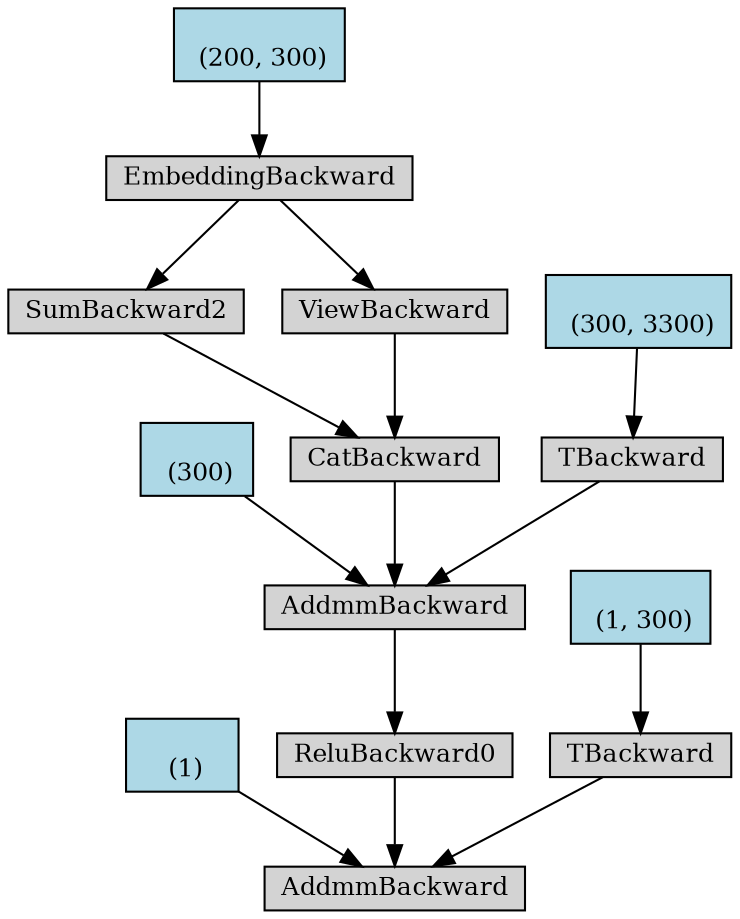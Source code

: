 digraph {
	graph [size="12,12"]
	node [align=left fontsize=12 height=0.2 ranksep=0.1 shape=box style=filled]
	1767588349712 [label=AddmmBackward]
	1767588349320 -> 1767588349712
	1767588349320 [label="
 (1)" fillcolor=lightblue]
	1767588350552 -> 1767588349712
	1767588350552 [label=ReluBackward0]
	1767588350888 -> 1767588350552
	1767588350888 [label=AddmmBackward]
	1767588350608 -> 1767588350888
	1767588350608 [label="
 (300)" fillcolor=lightblue]
	1767588350664 -> 1767588350888
	1767588350664 [label=CatBackward]
	1767588348984 -> 1767588350664
	1767588348984 [label=SumBackward2]
	1767588350328 -> 1767588348984
	1767588350328 [label=EmbeddingBackward]
	1767588349544 -> 1767588350328
	1767588349544 [label="
 (200, 300)" fillcolor=lightblue]
	1767588348872 -> 1767588350664
	1767588348872 [label=ViewBackward]
	1767588350328 -> 1767588348872
	1767588350720 -> 1767588350888
	1767588350720 [label=TBackward]
	1767588350440 -> 1767588350720
	1767588350440 [label="
 (300, 3300)" fillcolor=lightblue]
	1767588350776 -> 1767588349712
	1767588350776 [label=TBackward]
	1767588350160 -> 1767588350776
	1767588350160 [label="
 (1, 300)" fillcolor=lightblue]
}
